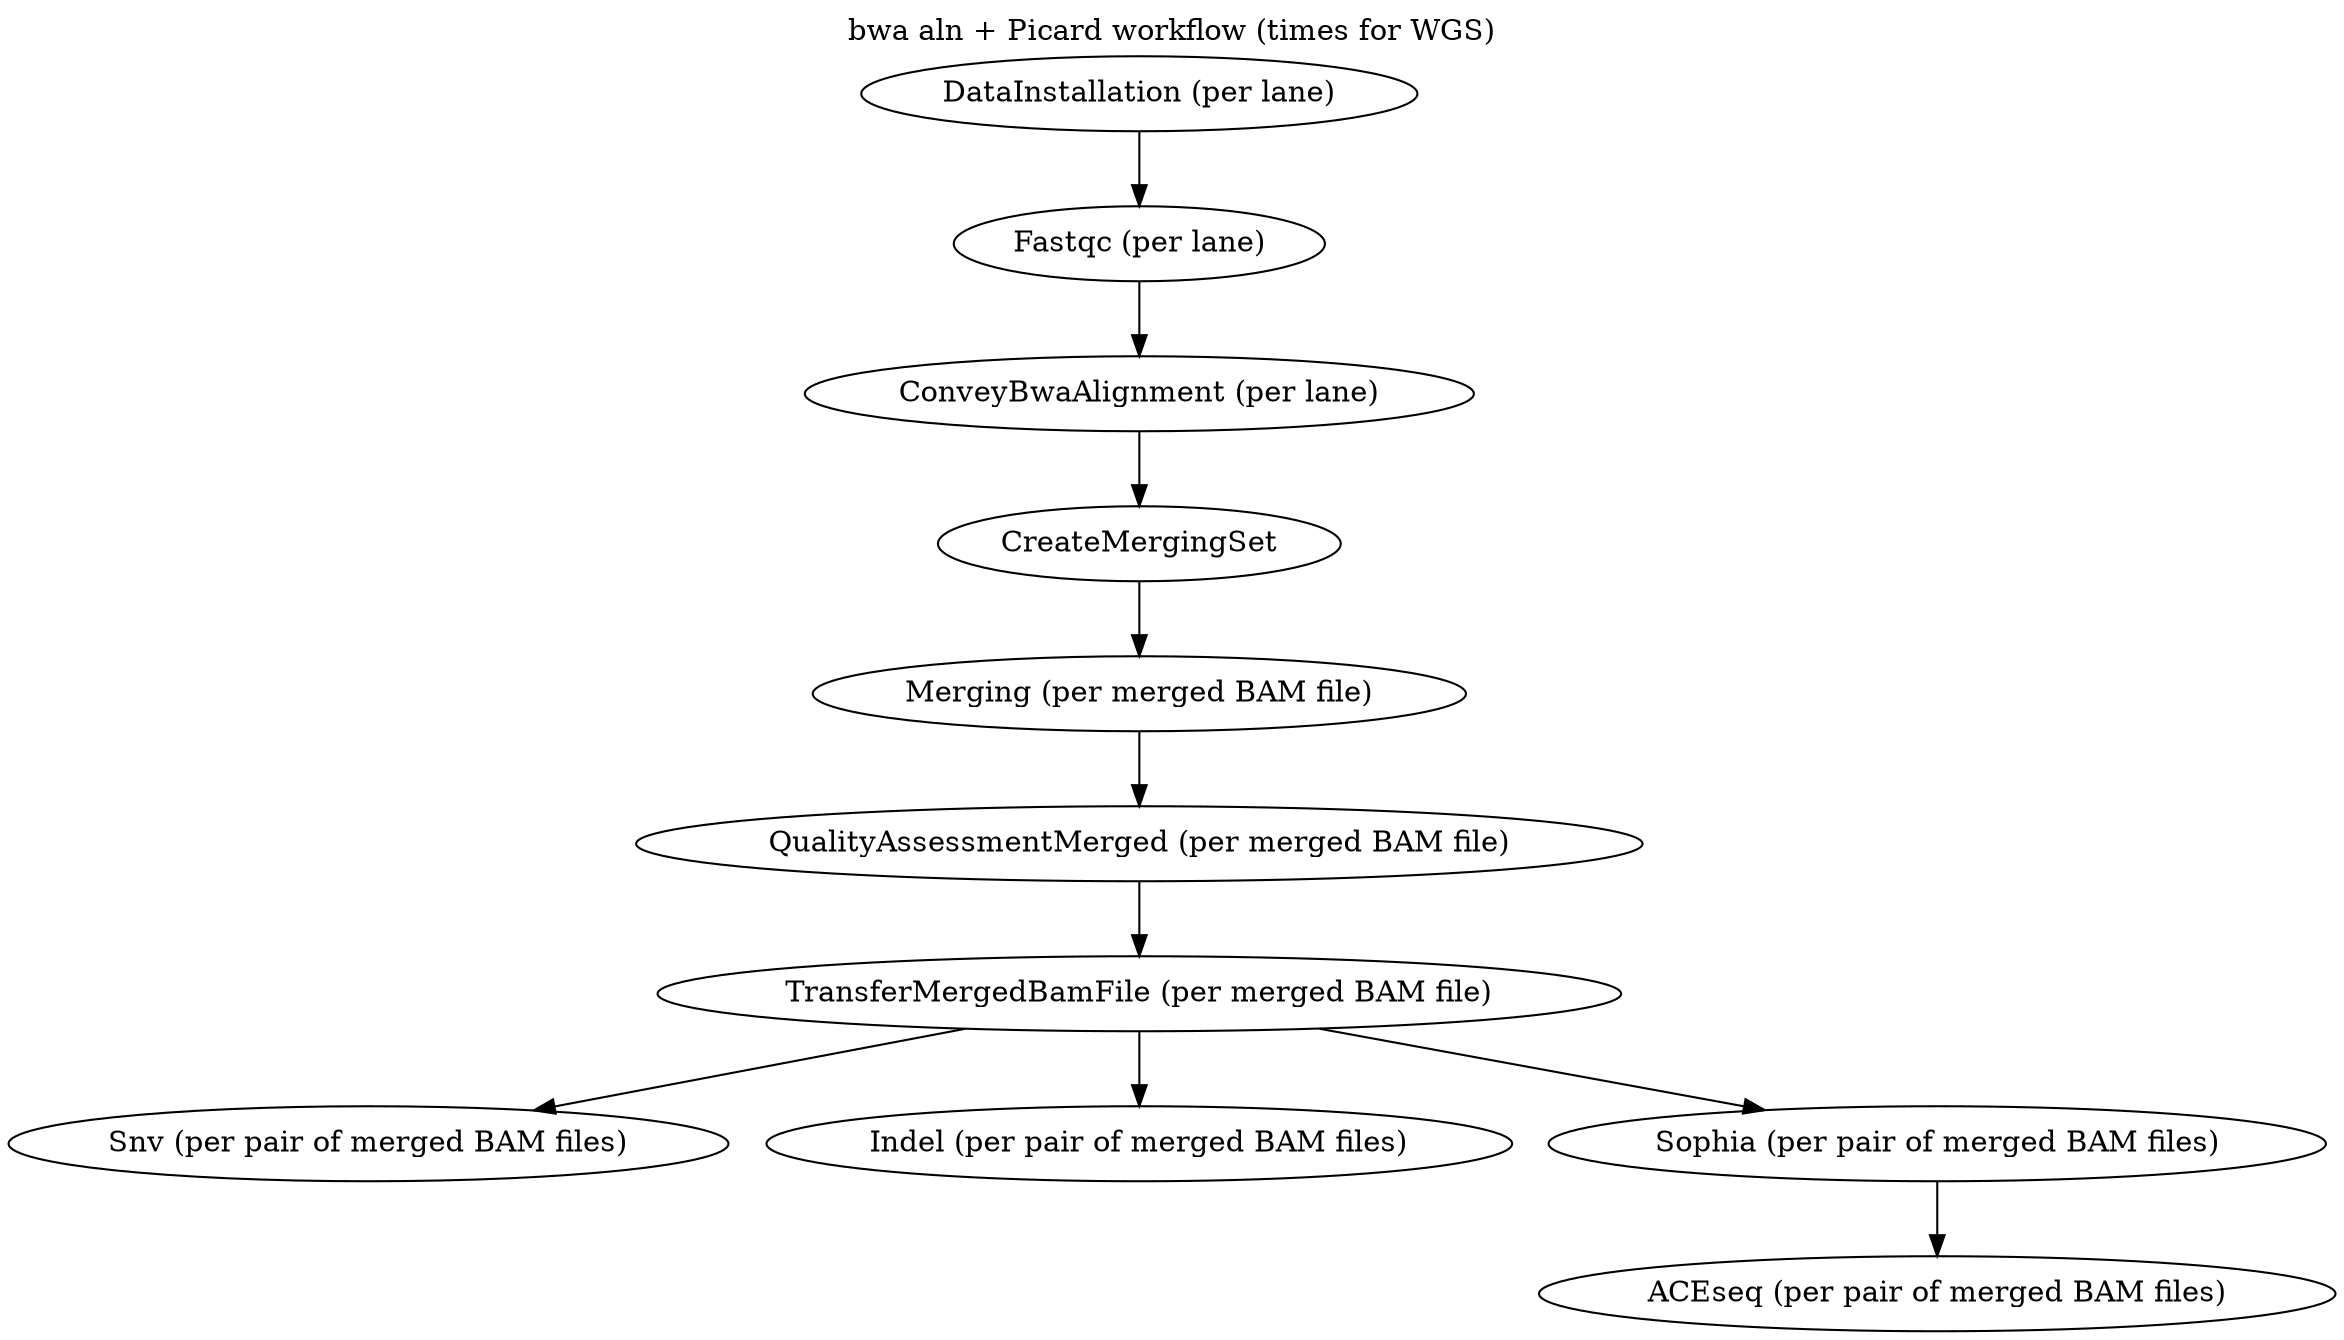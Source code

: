 digraph workflows {
  labelloc="t";
  label="bwa aln + Picard workflow (times for WGS)\n";

  DataInstallation [label="DataInstallation (per lane)"];
  Fastqc [label="Fastqc (per lane)"];
  ConveyBwaAlignment [label="ConveyBwaAlignment (per lane)"];
  CreateMergingSet [label="CreateMergingSet"];
  Merging [label="Merging (per merged BAM file)"];
  QualityAssessmentMerged [label="QualityAssessmentMerged (per merged BAM file)"];
  TransferMergedBamFile [label="TransferMergedBamFile (per merged BAM file)"];
  Snv [label="Snv (per pair of merged BAM files)"];
  Indel [label="Indel (per pair of merged BAM files)"];
  Sophia [label="Sophia (per pair of merged BAM files)"];
  ACEseq [label="ACEseq (per pair of merged BAM files)"];

  DataInstallation -> Fastqc -> ConveyBwaAlignment -> CreateMergingSet -> Merging -> QualityAssessmentMerged -> TransferMergedBamFile -> Snv
  TransferMergedBamFile -> Indel
  TransferMergedBamFile -> Sophia -> ACEseq
}
